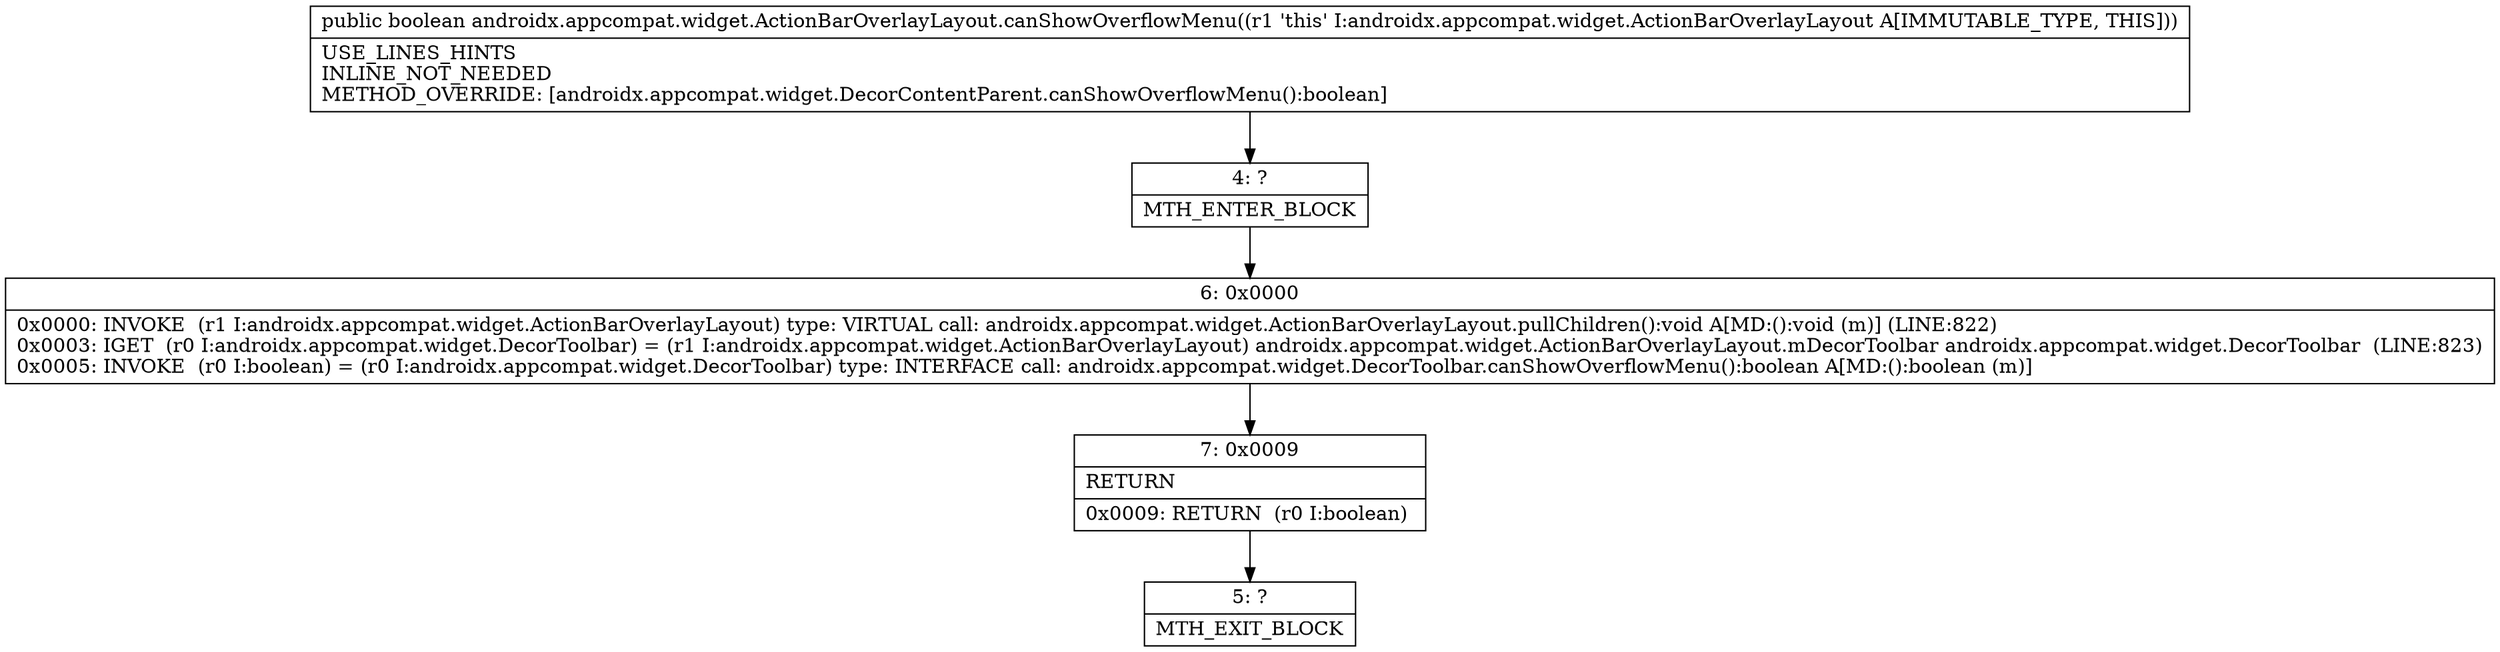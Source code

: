 digraph "CFG forandroidx.appcompat.widget.ActionBarOverlayLayout.canShowOverflowMenu()Z" {
Node_4 [shape=record,label="{4\:\ ?|MTH_ENTER_BLOCK\l}"];
Node_6 [shape=record,label="{6\:\ 0x0000|0x0000: INVOKE  (r1 I:androidx.appcompat.widget.ActionBarOverlayLayout) type: VIRTUAL call: androidx.appcompat.widget.ActionBarOverlayLayout.pullChildren():void A[MD:():void (m)] (LINE:822)\l0x0003: IGET  (r0 I:androidx.appcompat.widget.DecorToolbar) = (r1 I:androidx.appcompat.widget.ActionBarOverlayLayout) androidx.appcompat.widget.ActionBarOverlayLayout.mDecorToolbar androidx.appcompat.widget.DecorToolbar  (LINE:823)\l0x0005: INVOKE  (r0 I:boolean) = (r0 I:androidx.appcompat.widget.DecorToolbar) type: INTERFACE call: androidx.appcompat.widget.DecorToolbar.canShowOverflowMenu():boolean A[MD:():boolean (m)]\l}"];
Node_7 [shape=record,label="{7\:\ 0x0009|RETURN\l|0x0009: RETURN  (r0 I:boolean) \l}"];
Node_5 [shape=record,label="{5\:\ ?|MTH_EXIT_BLOCK\l}"];
MethodNode[shape=record,label="{public boolean androidx.appcompat.widget.ActionBarOverlayLayout.canShowOverflowMenu((r1 'this' I:androidx.appcompat.widget.ActionBarOverlayLayout A[IMMUTABLE_TYPE, THIS]))  | USE_LINES_HINTS\lINLINE_NOT_NEEDED\lMETHOD_OVERRIDE: [androidx.appcompat.widget.DecorContentParent.canShowOverflowMenu():boolean]\l}"];
MethodNode -> Node_4;Node_4 -> Node_6;
Node_6 -> Node_7;
Node_7 -> Node_5;
}

